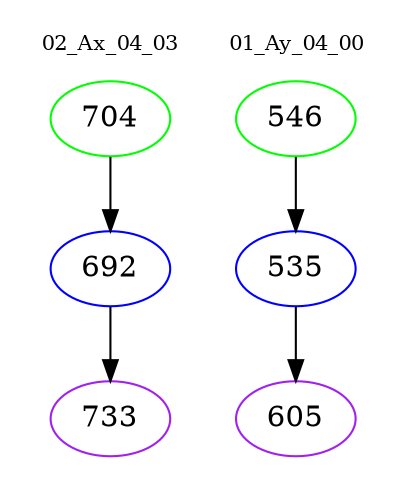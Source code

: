 digraph{
subgraph cluster_0 {
color = white
label = "02_Ax_04_03";
fontsize=10;
T0_704 [label="704", color="green"]
T0_704 -> T0_692 [color="black"]
T0_692 [label="692", color="blue"]
T0_692 -> T0_733 [color="black"]
T0_733 [label="733", color="purple"]
}
subgraph cluster_1 {
color = white
label = "01_Ay_04_00";
fontsize=10;
T1_546 [label="546", color="green"]
T1_546 -> T1_535 [color="black"]
T1_535 [label="535", color="blue"]
T1_535 -> T1_605 [color="black"]
T1_605 [label="605", color="purple"]
}
}
